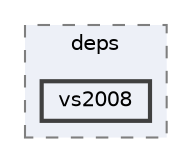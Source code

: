 digraph "C:/Users/HP/Documents/GitHub/Minero-Game/Classes/lib/raylib/src/external/glfw/deps/vs2008"
{
 // LATEX_PDF_SIZE
  bgcolor="transparent";
  edge [fontname=Helvetica,fontsize=10,labelfontname=Helvetica,labelfontsize=10];
  node [fontname=Helvetica,fontsize=10,shape=box,height=0.2,width=0.4];
  compound=true
  subgraph clusterdir_47e167f8c3fc121dd3280920399d73a8 {
    graph [ bgcolor="#edf0f7", pencolor="grey50", label="deps", fontname=Helvetica,fontsize=10 style="filled,dashed", URL="dir_47e167f8c3fc121dd3280920399d73a8.html",tooltip=""]
  dir_09d5061ba89aff216824f7886c28d653 [label="vs2008", fillcolor="#edf0f7", color="grey25", style="filled,bold", URL="dir_09d5061ba89aff216824f7886c28d653.html",tooltip=""];
  }
}

